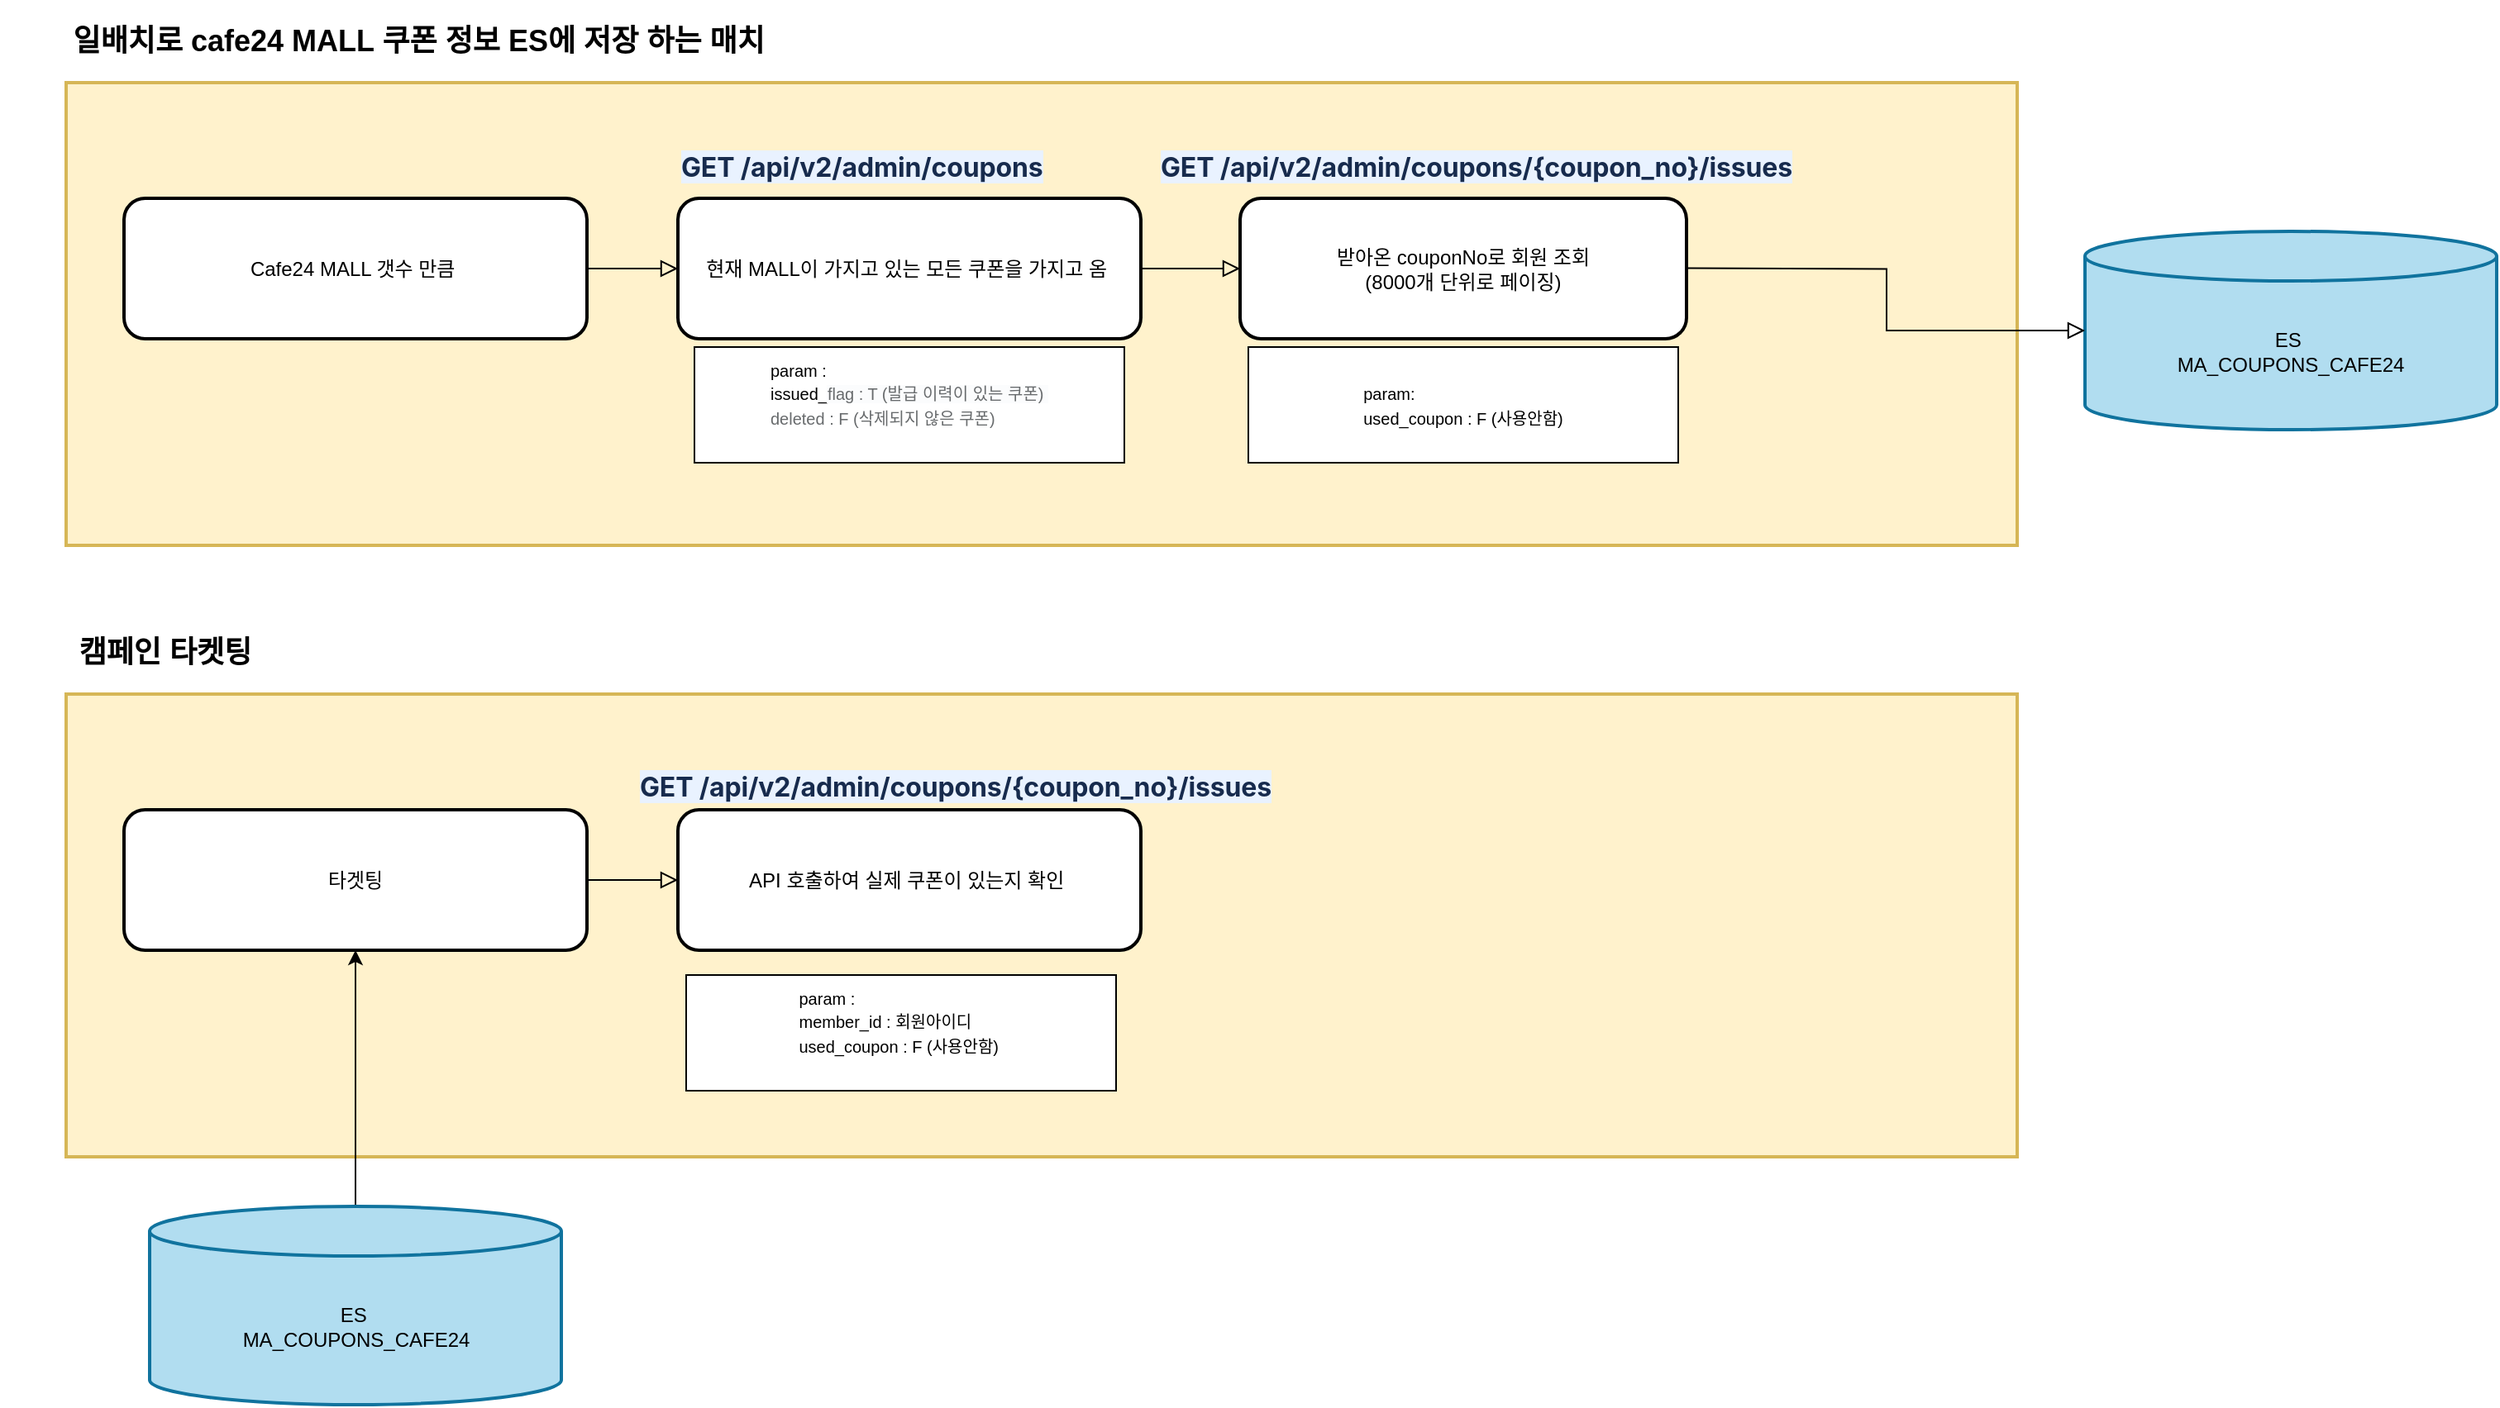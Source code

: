 <mxfile version="22.1.4" type="github">
  <diagram name="페이지-1" id="kGRFDqCRpIXt6rvVNNmI">
    <mxGraphModel dx="4018" dy="2911" grid="1" gridSize="10" guides="1" tooltips="1" connect="1" arrows="1" fold="1" page="1" pageScale="1" pageWidth="827" pageHeight="1169" math="0" shadow="0">
      <root>
        <mxCell id="0" />
        <mxCell id="1" parent="0" />
        <mxCell id="6Vo0aUUvTOWAhnGlf7_C-11" value="" style="rounded=0;whiteSpace=wrap;html=1;strokeWidth=2;labelBackgroundColor=none;fillColor=#fff2cc;strokeColor=#d6b656;" vertex="1" parent="1">
          <mxGeometry x="20" y="20" width="1180" height="280" as="geometry" />
        </mxCell>
        <mxCell id="6Vo0aUUvTOWAhnGlf7_C-2" value="&lt;div style=&quot;text-align: left;&quot;&gt;&lt;font style=&quot;font-size: 10px;&quot;&gt;&lt;span style=&quot;background-color: initial;&quot;&gt;param :&amp;nbsp;&lt;/span&gt;&lt;/font&gt;&lt;/div&gt;&lt;div style=&quot;text-align: left;&quot;&gt;&lt;font style=&quot;font-size: 10px;&quot;&gt;&lt;span style=&quot;background-color: initial;&quot;&gt;issued_&lt;/span&gt;&lt;wbr style=&quot;background-color: initial; box-sizing: border-box; color: rgb(104, 107, 109);&quot;&gt;&lt;span style=&quot;color: rgb(104, 107, 109); background-color: rgb(251, 252, 253);&quot;&gt;flag : T (발급 이력이 있는 쿠폰)&amp;nbsp;&lt;/span&gt;&lt;/font&gt;&lt;/div&gt;&lt;span style=&quot;color: rgb(104, 107, 109); background-color: rgb(251, 252, 253);&quot;&gt;&lt;div style=&quot;text-align: left;&quot;&gt;&lt;font style=&quot;font-size: 10px;&quot;&gt;deleted : F (삭제되지 않은 쿠폰)&lt;/font&gt;&lt;/div&gt;&lt;div style=&quot;text-align: left;&quot;&gt;&lt;br&gt;&lt;/div&gt;&lt;/span&gt;" style="rounded=0;whiteSpace=wrap;html=1;" vertex="1" parent="1">
          <mxGeometry x="400" y="180" width="260" height="70" as="geometry" />
        </mxCell>
        <mxCell id="6Vo0aUUvTOWAhnGlf7_C-4" value="" style="rounded=0;html=1;jettySize=auto;orthogonalLoop=1;fontSize=11;endArrow=block;endFill=0;endSize=8;strokeWidth=1;shadow=0;labelBackgroundColor=none;edgeStyle=orthogonalEdgeStyle;fontColor=default;exitX=1;exitY=0.5;exitDx=0;exitDy=0;entryX=0;entryY=0.5;entryDx=0;entryDy=0;" edge="1" parent="1" source="6Vo0aUUvTOWAhnGlf7_C-5" target="6Vo0aUUvTOWAhnGlf7_C-24">
          <mxGeometry relative="1" as="geometry">
            <mxPoint x="720" y="133" as="targetPoint" />
            <mxPoint x="630" y="100" as="sourcePoint" />
          </mxGeometry>
        </mxCell>
        <mxCell id="6Vo0aUUvTOWAhnGlf7_C-5" value="현재 MALL이 가지고 있는 모든 쿠폰을 가지고 옴&amp;nbsp;" style="rounded=1;whiteSpace=wrap;html=1;fontSize=12;glass=0;strokeWidth=2;shadow=0;labelBackgroundColor=none;" vertex="1" parent="1">
          <mxGeometry x="390" y="90" width="280" height="85" as="geometry" />
        </mxCell>
        <mxCell id="6Vo0aUUvTOWAhnGlf7_C-24" value="받아온 couponNo로 회원 조회&lt;br&gt;&amp;nbsp;(8000개 단위로 페이징)&amp;nbsp;" style="rounded=1;whiteSpace=wrap;html=1;fontSize=12;glass=0;strokeWidth=2;shadow=0;labelBackgroundColor=none;" vertex="1" parent="1">
          <mxGeometry x="730" y="90" width="270" height="85" as="geometry" />
        </mxCell>
        <mxCell id="6Vo0aUUvTOWAhnGlf7_C-25" value="&lt;strong data-renderer-mark=&quot;true&quot; style=&quot;color: rgb(23, 43, 77); font-family: -apple-system, BlinkMacSystemFont, &amp;quot;Segoe UI&amp;quot;, Roboto, Oxygen, Ubuntu, &amp;quot;Fira Sans&amp;quot;, &amp;quot;Droid Sans&amp;quot;, &amp;quot;Helvetica Neue&amp;quot;, sans-serif; font-size: 16px; font-style: normal; font-variant-ligatures: normal; font-variant-caps: normal; letter-spacing: -0.08px; orphans: 2; text-align: start; text-indent: 0px; text-transform: none; widows: 2; word-spacing: 0px; -webkit-text-stroke-width: 0px; background-color: rgb(233, 242, 255); text-decoration-thickness: initial; text-decoration-style: initial; text-decoration-color: initial;&quot;&gt;GET /api/v2/admin/coupons/{coupon_no}/issues&lt;/strong&gt;" style="text;whiteSpace=wrap;html=1;" vertex="1" parent="1">
          <mxGeometry x="680" y="55" width="400" height="50" as="geometry" />
        </mxCell>
        <mxCell id="6Vo0aUUvTOWAhnGlf7_C-26" value="&lt;strong data-renderer-mark=&quot;true&quot; style=&quot;color: rgb(23, 43, 77); font-family: -apple-system, BlinkMacSystemFont, &amp;quot;Segoe UI&amp;quot;, Roboto, Oxygen, Ubuntu, &amp;quot;Fira Sans&amp;quot;, &amp;quot;Droid Sans&amp;quot;, &amp;quot;Helvetica Neue&amp;quot;, sans-serif; font-size: 16px; font-style: normal; font-variant-ligatures: normal; font-variant-caps: normal; letter-spacing: -0.08px; orphans: 2; text-align: start; text-indent: 0px; text-transform: none; widows: 2; word-spacing: 0px; -webkit-text-stroke-width: 0px; background-color: rgb(233, 242, 255); text-decoration-thickness: initial; text-decoration-style: initial; text-decoration-color: initial;&quot;&gt;GET /api/v2/admin/coupons&lt;/strong&gt;" style="text;whiteSpace=wrap;html=1;" vertex="1" parent="1">
          <mxGeometry x="390" y="55" width="240" height="40" as="geometry" />
        </mxCell>
        <mxCell id="6Vo0aUUvTOWAhnGlf7_C-27" value="&lt;div style=&quot;text-align: left;&quot;&gt;&lt;span style=&quot;font-size: 10px;&quot;&gt;param:&lt;/span&gt;&lt;/div&gt;&lt;div style=&quot;text-align: left;&quot;&gt;&lt;span style=&quot;font-size: 10px;&quot;&gt;used_coupon : F (사용안함)&lt;/span&gt;&lt;/div&gt;" style="rounded=0;whiteSpace=wrap;html=1;" vertex="1" parent="1">
          <mxGeometry x="735" y="180" width="260" height="70" as="geometry" />
        </mxCell>
        <mxCell id="6Vo0aUUvTOWAhnGlf7_C-28" value="ES&amp;nbsp;&lt;br&gt;MA_COUPONS_CAFE24" style="shape=cylinder3;whiteSpace=wrap;html=1;boundedLbl=1;backgroundOutline=1;size=15;strokeWidth=2;labelBackgroundColor=none;fillColor=#b1ddf0;strokeColor=#10739e;" vertex="1" parent="1">
          <mxGeometry x="1241" y="110" width="249" height="120" as="geometry" />
        </mxCell>
        <mxCell id="6Vo0aUUvTOWAhnGlf7_C-32" value="Cafe24 MALL 갯수 만큼&amp;nbsp;" style="rounded=1;whiteSpace=wrap;html=1;fontSize=12;glass=0;strokeWidth=2;shadow=0;labelBackgroundColor=none;" vertex="1" parent="1">
          <mxGeometry x="55" y="90" width="280" height="85" as="geometry" />
        </mxCell>
        <mxCell id="6Vo0aUUvTOWAhnGlf7_C-34" value="" style="rounded=0;html=1;jettySize=auto;orthogonalLoop=1;fontSize=11;endArrow=block;endFill=0;endSize=8;strokeWidth=1;shadow=0;labelBackgroundColor=none;edgeStyle=orthogonalEdgeStyle;fontColor=default;exitX=1;exitY=0.5;exitDx=0;exitDy=0;entryX=0;entryY=0.5;entryDx=0;entryDy=0;" edge="1" parent="1" source="6Vo0aUUvTOWAhnGlf7_C-32" target="6Vo0aUUvTOWAhnGlf7_C-5">
          <mxGeometry relative="1" as="geometry">
            <mxPoint x="395" y="137.2" as="targetPoint" />
            <mxPoint x="335" y="137.2" as="sourcePoint" />
          </mxGeometry>
        </mxCell>
        <mxCell id="6Vo0aUUvTOWAhnGlf7_C-35" value="" style="rounded=0;html=1;jettySize=auto;orthogonalLoop=1;fontSize=11;endArrow=block;endFill=0;endSize=8;strokeWidth=1;shadow=0;labelBackgroundColor=none;edgeStyle=orthogonalEdgeStyle;fontColor=default;exitX=1;exitY=0.5;exitDx=0;exitDy=0;entryX=0;entryY=0.5;entryDx=0;entryDy=0;entryPerimeter=0;" edge="1" parent="1" target="6Vo0aUUvTOWAhnGlf7_C-28">
          <mxGeometry relative="1" as="geometry">
            <mxPoint x="1060" y="132.24" as="targetPoint" />
            <mxPoint x="1000" y="132.24" as="sourcePoint" />
          </mxGeometry>
        </mxCell>
        <mxCell id="6Vo0aUUvTOWAhnGlf7_C-38" value="&lt;b&gt;&lt;font style=&quot;font-size: 18px;&quot;&gt;일배치로 cafe24 MALL 쿠폰 정보 ES에 저장 하는 매치&lt;/font&gt;&amp;nbsp;&lt;/b&gt;" style="text;strokeColor=none;align=center;fillColor=none;html=1;verticalAlign=middle;whiteSpace=wrap;rounded=0;" vertex="1" parent="1">
          <mxGeometry x="-20" y="-30" width="510" height="50" as="geometry" />
        </mxCell>
        <mxCell id="6Vo0aUUvTOWAhnGlf7_C-40" value="&lt;span style=&quot;font-size: 18px;&quot;&gt;&lt;b&gt;캠페인 타켓팅&lt;br&gt;&lt;/b&gt;&lt;/span&gt;" style="text;strokeColor=none;align=center;fillColor=none;html=1;verticalAlign=middle;whiteSpace=wrap;rounded=0;" vertex="1" parent="1">
          <mxGeometry x="-20" y="340" width="200" height="50" as="geometry" />
        </mxCell>
        <mxCell id="6Vo0aUUvTOWAhnGlf7_C-41" value="" style="rounded=0;whiteSpace=wrap;html=1;strokeWidth=2;labelBackgroundColor=none;fillColor=#fff2cc;strokeColor=#d6b656;" vertex="1" parent="1">
          <mxGeometry x="20" y="390" width="1180" height="280" as="geometry" />
        </mxCell>
        <mxCell id="6Vo0aUUvTOWAhnGlf7_C-54" value="" style="edgeStyle=orthogonalEdgeStyle;rounded=0;orthogonalLoop=1;jettySize=auto;html=1;entryX=0.5;entryY=1;entryDx=0;entryDy=0;" edge="1" parent="1" source="6Vo0aUUvTOWAhnGlf7_C-42" target="6Vo0aUUvTOWAhnGlf7_C-43">
          <mxGeometry relative="1" as="geometry">
            <mxPoint x="195" y="590" as="targetPoint" />
          </mxGeometry>
        </mxCell>
        <mxCell id="6Vo0aUUvTOWAhnGlf7_C-42" value="ES&amp;nbsp;&lt;br&gt;MA_COUPONS_CAFE24" style="shape=cylinder3;whiteSpace=wrap;html=1;boundedLbl=1;backgroundOutline=1;size=15;strokeWidth=2;labelBackgroundColor=none;fillColor=#b1ddf0;strokeColor=#10739e;" vertex="1" parent="1">
          <mxGeometry x="70.5" y="700" width="249" height="120" as="geometry" />
        </mxCell>
        <mxCell id="6Vo0aUUvTOWAhnGlf7_C-43" value="타겟팅" style="rounded=1;whiteSpace=wrap;html=1;fontSize=12;glass=0;strokeWidth=2;shadow=0;labelBackgroundColor=none;" vertex="1" parent="1">
          <mxGeometry x="55" y="460" width="280" height="85" as="geometry" />
        </mxCell>
        <mxCell id="6Vo0aUUvTOWAhnGlf7_C-45" value="API 호출하여 실제 쿠폰이 있는지 확인&amp;nbsp;" style="rounded=1;whiteSpace=wrap;html=1;fontSize=12;glass=0;strokeWidth=2;shadow=0;labelBackgroundColor=none;" vertex="1" parent="1">
          <mxGeometry x="390" y="460" width="280" height="85" as="geometry" />
        </mxCell>
        <mxCell id="6Vo0aUUvTOWAhnGlf7_C-46" value="" style="rounded=0;html=1;jettySize=auto;orthogonalLoop=1;fontSize=11;endArrow=block;endFill=0;endSize=8;strokeWidth=1;shadow=0;labelBackgroundColor=none;edgeStyle=orthogonalEdgeStyle;fontColor=default;exitX=1;exitY=0.5;exitDx=0;exitDy=0;entryX=0;entryY=0.5;entryDx=0;entryDy=0;" edge="1" parent="1" target="6Vo0aUUvTOWAhnGlf7_C-45" source="6Vo0aUUvTOWAhnGlf7_C-43">
          <mxGeometry relative="1" as="geometry">
            <mxPoint x="390" y="487.2" as="targetPoint" />
            <mxPoint x="330" y="483" as="sourcePoint" />
            <Array as="points" />
          </mxGeometry>
        </mxCell>
        <mxCell id="6Vo0aUUvTOWAhnGlf7_C-47" value="&lt;div style=&quot;text-align: left;&quot;&gt;&lt;font style=&quot;font-size: 10px;&quot;&gt;&lt;span style=&quot;background-color: initial;&quot;&gt;param :&amp;nbsp;&lt;/span&gt;&lt;/font&gt;&lt;/div&gt;&lt;div style=&quot;text-align: left;&quot;&gt;&lt;span style=&quot;font-size: 10px;&quot;&gt;member_id : 회원아이디&lt;/span&gt;&lt;/div&gt;&lt;div style=&quot;text-align: left;&quot;&gt;&lt;span style=&quot;font-size: 10px;&quot;&gt;used_coupon : F (사용안함)&amp;nbsp;&lt;/span&gt;&lt;/div&gt;&lt;span style=&quot;color: rgb(104, 107, 109); background-color: rgb(251, 252, 253);&quot;&gt;&lt;div style=&quot;text-align: left;&quot;&gt;&lt;br&gt;&lt;/div&gt;&lt;/span&gt;" style="rounded=0;whiteSpace=wrap;html=1;" vertex="1" parent="1">
          <mxGeometry x="395" y="560" width="260" height="70" as="geometry" />
        </mxCell>
        <mxCell id="6Vo0aUUvTOWAhnGlf7_C-48" value="&lt;strong data-renderer-mark=&quot;true&quot; style=&quot;color: rgb(23, 43, 77); font-family: -apple-system, BlinkMacSystemFont, &amp;quot;Segoe UI&amp;quot;, Roboto, Oxygen, Ubuntu, &amp;quot;Fira Sans&amp;quot;, &amp;quot;Droid Sans&amp;quot;, &amp;quot;Helvetica Neue&amp;quot;, sans-serif; font-size: 16px; font-style: normal; font-variant-ligatures: normal; font-variant-caps: normal; letter-spacing: -0.08px; orphans: 2; text-align: start; text-indent: 0px; text-transform: none; widows: 2; word-spacing: 0px; -webkit-text-stroke-width: 0px; background-color: rgb(233, 242, 255); text-decoration-thickness: initial; text-decoration-style: initial; text-decoration-color: initial;&quot;&gt;GET /api/v2/admin/coupons/{coupon_no}/issues&lt;/strong&gt;" style="text;whiteSpace=wrap;html=1;" vertex="1" parent="1">
          <mxGeometry x="365" y="430" width="400" height="50" as="geometry" />
        </mxCell>
      </root>
    </mxGraphModel>
  </diagram>
</mxfile>
